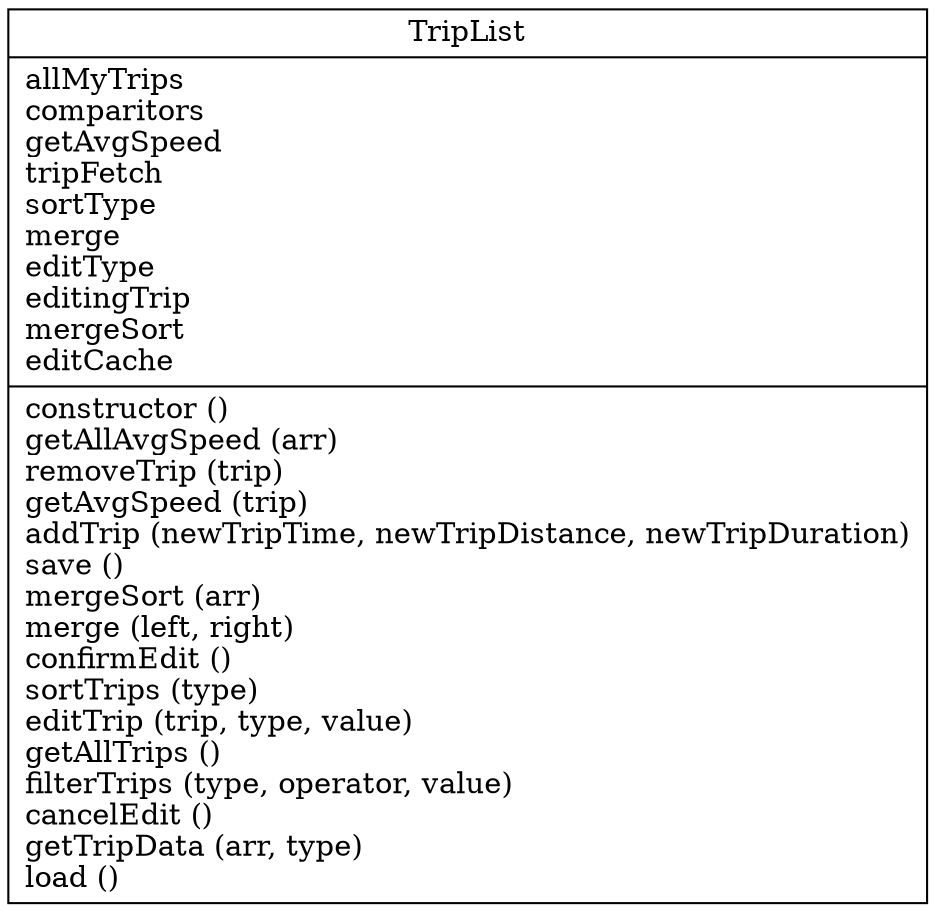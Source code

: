 digraph "classes_test" {
charset="utf-8"
rankdir=BT
"0" [label="{TripList|allMyTrips\lcomparitors\lgetAvgSpeed\ltripFetch\lsortType\lmerge\leditType\leditingTrip\lmergeSort\leditCache\l|constructor ()\lgetAllAvgSpeed (arr)\lremoveTrip (trip)\lgetAvgSpeed (trip)\laddTrip (newTripTime, newTripDistance, newTripDuration)\lsave ()\lmergeSort (arr)\lmerge (left, right)\lconfirmEdit ()\lsortTrips (type)\leditTrip (trip, type, value)\lgetAllTrips ()\lfilterTrips (type, operator, value)\lcancelEdit ()\lgetTripData (arr, type)\lload ()\l}", shape="record"];
}
